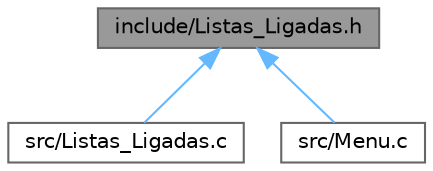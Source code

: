 digraph "include/Listas_Ligadas.h"
{
 // LATEX_PDF_SIZE
  bgcolor="transparent";
  edge [fontname=Helvetica,fontsize=10,labelfontname=Helvetica,labelfontsize=10];
  node [fontname=Helvetica,fontsize=10,shape=box,height=0.2,width=0.4];
  Node1 [id="Node000001",label="include/Listas_Ligadas.h",height=0.2,width=0.4,color="gray40", fillcolor="grey60", style="filled", fontcolor="black",tooltip=" "];
  Node1 -> Node2 [id="edge1_Node000001_Node000002",dir="back",color="steelblue1",style="solid",tooltip=" "];
  Node2 [id="Node000002",label="src/Listas_Ligadas.c",height=0.2,width=0.4,color="grey40", fillcolor="white", style="filled",URL="$Listas__Ligadas_8c.html",tooltip=" "];
  Node1 -> Node3 [id="edge2_Node000001_Node000003",dir="back",color="steelblue1",style="solid",tooltip=" "];
  Node3 [id="Node000003",label="src/Menu.c",height=0.2,width=0.4,color="grey40", fillcolor="white", style="filled",URL="$Menu_8c.html",tooltip="Implementação do menu e relacionados de gestão de antenas e efeitos nefastos."];
}
